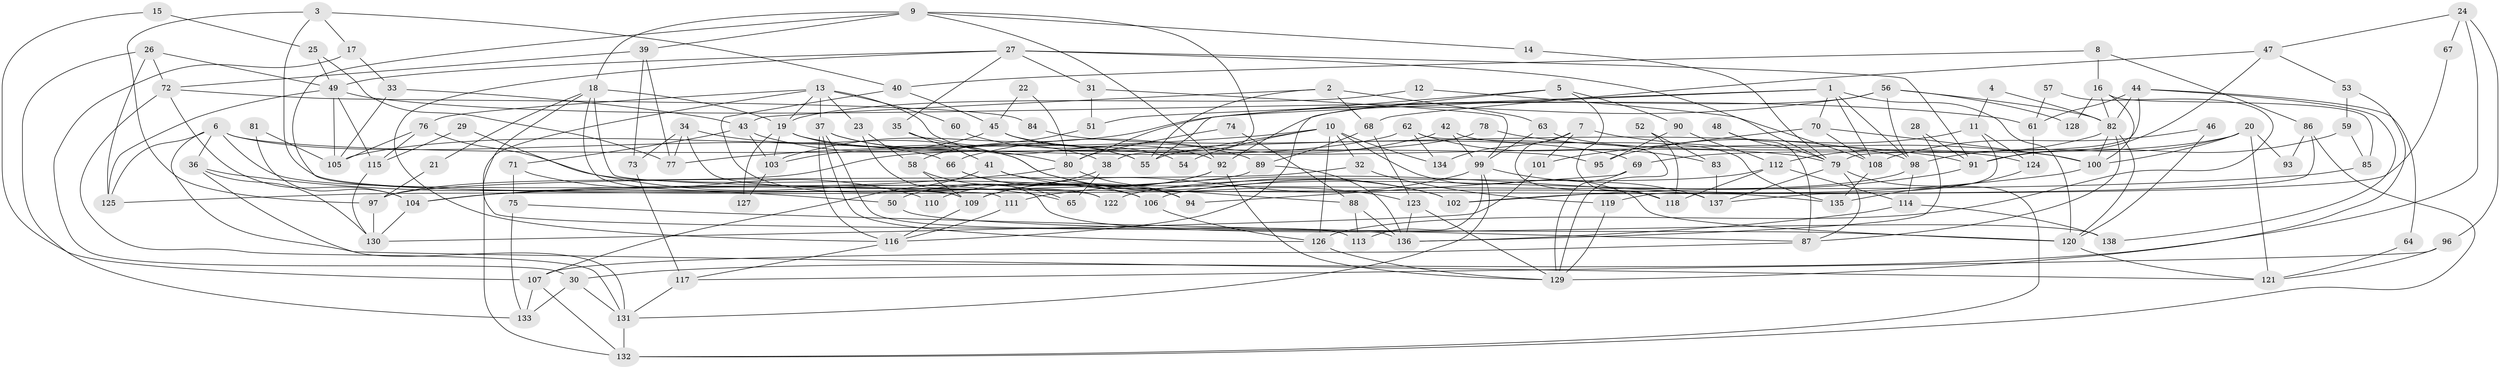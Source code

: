 // coarse degree distribution, {9: 0.020833333333333332, 7: 0.0625, 4: 0.17708333333333334, 2: 0.13541666666666666, 5: 0.17708333333333334, 10: 0.0625, 3: 0.20833333333333334, 8: 0.041666666666666664, 11: 0.010416666666666666, 6: 0.10416666666666667}
// Generated by graph-tools (version 1.1) at 2025/24/03/03/25 07:24:02]
// undirected, 138 vertices, 276 edges
graph export_dot {
graph [start="1"]
  node [color=gray90,style=filled];
  1;
  2;
  3;
  4;
  5;
  6;
  7;
  8;
  9;
  10;
  11;
  12;
  13;
  14;
  15;
  16;
  17;
  18;
  19;
  20;
  21;
  22;
  23;
  24;
  25;
  26;
  27;
  28;
  29;
  30;
  31;
  32;
  33;
  34;
  35;
  36;
  37;
  38;
  39;
  40;
  41;
  42;
  43;
  44;
  45;
  46;
  47;
  48;
  49;
  50;
  51;
  52;
  53;
  54;
  55;
  56;
  57;
  58;
  59;
  60;
  61;
  62;
  63;
  64;
  65;
  66;
  67;
  68;
  69;
  70;
  71;
  72;
  73;
  74;
  75;
  76;
  77;
  78;
  79;
  80;
  81;
  82;
  83;
  84;
  85;
  86;
  87;
  88;
  89;
  90;
  91;
  92;
  93;
  94;
  95;
  96;
  97;
  98;
  99;
  100;
  101;
  102;
  103;
  104;
  105;
  106;
  107;
  108;
  109;
  110;
  111;
  112;
  113;
  114;
  115;
  116;
  117;
  118;
  119;
  120;
  121;
  122;
  123;
  124;
  125;
  126;
  127;
  128;
  129;
  130;
  131;
  132;
  133;
  134;
  135;
  136;
  137;
  138;
  1 -- 108;
  1 -- 120;
  1 -- 51;
  1 -- 70;
  1 -- 80;
  1 -- 98;
  2 -- 55;
  2 -- 43;
  2 -- 63;
  2 -- 68;
  3 -- 137;
  3 -- 97;
  3 -- 17;
  3 -- 40;
  4 -- 11;
  4 -- 82;
  5 -- 116;
  5 -- 55;
  5 -- 90;
  5 -- 118;
  6 -- 66;
  6 -- 109;
  6 -- 36;
  6 -- 95;
  6 -- 121;
  6 -- 125;
  7 -- 100;
  7 -- 101;
  7 -- 118;
  7 -- 134;
  8 -- 40;
  8 -- 86;
  8 -- 16;
  9 -- 18;
  9 -- 111;
  9 -- 14;
  9 -- 38;
  9 -- 39;
  9 -- 92;
  10 -- 77;
  10 -- 120;
  10 -- 32;
  10 -- 54;
  10 -- 55;
  10 -- 126;
  10 -- 134;
  11 -- 124;
  11 -- 95;
  11 -- 119;
  12 -- 19;
  12 -- 108;
  13 -- 37;
  13 -- 19;
  13 -- 23;
  13 -- 54;
  13 -- 60;
  13 -- 76;
  13 -- 132;
  14 -- 79;
  15 -- 107;
  15 -- 25;
  16 -- 100;
  16 -- 82;
  16 -- 85;
  16 -- 128;
  17 -- 33;
  17 -- 30;
  18 -- 109;
  18 -- 135;
  18 -- 19;
  18 -- 21;
  18 -- 136;
  19 -- 103;
  19 -- 69;
  19 -- 123;
  19 -- 127;
  20 -- 69;
  20 -- 98;
  20 -- 93;
  20 -- 100;
  20 -- 121;
  21 -- 97;
  22 -- 80;
  22 -- 45;
  23 -- 58;
  23 -- 138;
  24 -- 96;
  24 -- 30;
  24 -- 47;
  24 -- 67;
  25 -- 49;
  25 -- 77;
  26 -- 72;
  26 -- 49;
  26 -- 125;
  26 -- 133;
  27 -- 79;
  27 -- 49;
  27 -- 31;
  27 -- 35;
  27 -- 91;
  27 -- 116;
  28 -- 136;
  28 -- 91;
  29 -- 115;
  29 -- 65;
  30 -- 133;
  30 -- 131;
  31 -- 99;
  31 -- 51;
  32 -- 119;
  32 -- 97;
  33 -- 43;
  33 -- 105;
  34 -- 122;
  34 -- 73;
  34 -- 77;
  34 -- 102;
  35 -- 55;
  35 -- 41;
  36 -- 50;
  36 -- 130;
  36 -- 131;
  37 -- 113;
  37 -- 126;
  37 -- 38;
  37 -- 55;
  37 -- 116;
  38 -- 50;
  38 -- 65;
  39 -- 72;
  39 -- 73;
  39 -- 77;
  40 -- 45;
  40 -- 122;
  41 -- 102;
  41 -- 88;
  41 -- 107;
  42 -- 99;
  42 -- 66;
  42 -- 135;
  43 -- 103;
  43 -- 80;
  43 -- 71;
  44 -- 79;
  44 -- 82;
  44 -- 61;
  44 -- 64;
  44 -- 138;
  45 -- 79;
  45 -- 92;
  45 -- 103;
  46 -- 120;
  46 -- 108;
  47 -- 68;
  47 -- 53;
  47 -- 91;
  48 -- 87;
  48 -- 79;
  49 -- 125;
  49 -- 105;
  49 -- 61;
  49 -- 115;
  50 -- 120;
  51 -- 58;
  52 -- 83;
  52 -- 118;
  53 -- 129;
  53 -- 59;
  56 -- 98;
  56 -- 82;
  56 -- 92;
  56 -- 103;
  56 -- 128;
  57 -- 126;
  57 -- 61;
  58 -- 109;
  58 -- 65;
  59 -- 91;
  59 -- 85;
  60 -- 89;
  61 -- 124;
  62 -- 134;
  62 -- 129;
  62 -- 83;
  62 -- 105;
  63 -- 99;
  63 -- 124;
  64 -- 121;
  66 -- 94;
  66 -- 106;
  67 -- 102;
  68 -- 89;
  68 -- 123;
  69 -- 129;
  69 -- 94;
  70 -- 100;
  70 -- 101;
  70 -- 108;
  71 -- 75;
  71 -- 110;
  72 -- 131;
  72 -- 104;
  72 -- 84;
  73 -- 117;
  74 -- 80;
  74 -- 88;
  75 -- 87;
  75 -- 133;
  76 -- 106;
  76 -- 105;
  76 -- 115;
  78 -- 97;
  78 -- 91;
  79 -- 87;
  79 -- 132;
  79 -- 137;
  80 -- 104;
  80 -- 94;
  81 -- 105;
  81 -- 104;
  82 -- 112;
  82 -- 87;
  82 -- 100;
  82 -- 120;
  83 -- 137;
  84 -- 98;
  85 -- 104;
  86 -- 132;
  86 -- 137;
  86 -- 93;
  87 -- 107;
  88 -- 136;
  88 -- 113;
  89 -- 136;
  89 -- 125;
  90 -- 112;
  90 -- 95;
  91 -- 102;
  92 -- 109;
  92 -- 110;
  92 -- 129;
  96 -- 121;
  96 -- 117;
  97 -- 130;
  98 -- 114;
  98 -- 106;
  99 -- 131;
  99 -- 109;
  99 -- 113;
  99 -- 137;
  100 -- 111;
  101 -- 130;
  103 -- 127;
  104 -- 130;
  106 -- 126;
  107 -- 132;
  107 -- 133;
  108 -- 135;
  109 -- 116;
  111 -- 116;
  112 -- 118;
  112 -- 114;
  112 -- 122;
  114 -- 138;
  114 -- 136;
  115 -- 130;
  116 -- 117;
  117 -- 131;
  119 -- 129;
  120 -- 121;
  123 -- 129;
  123 -- 136;
  124 -- 135;
  126 -- 129;
  131 -- 132;
}
